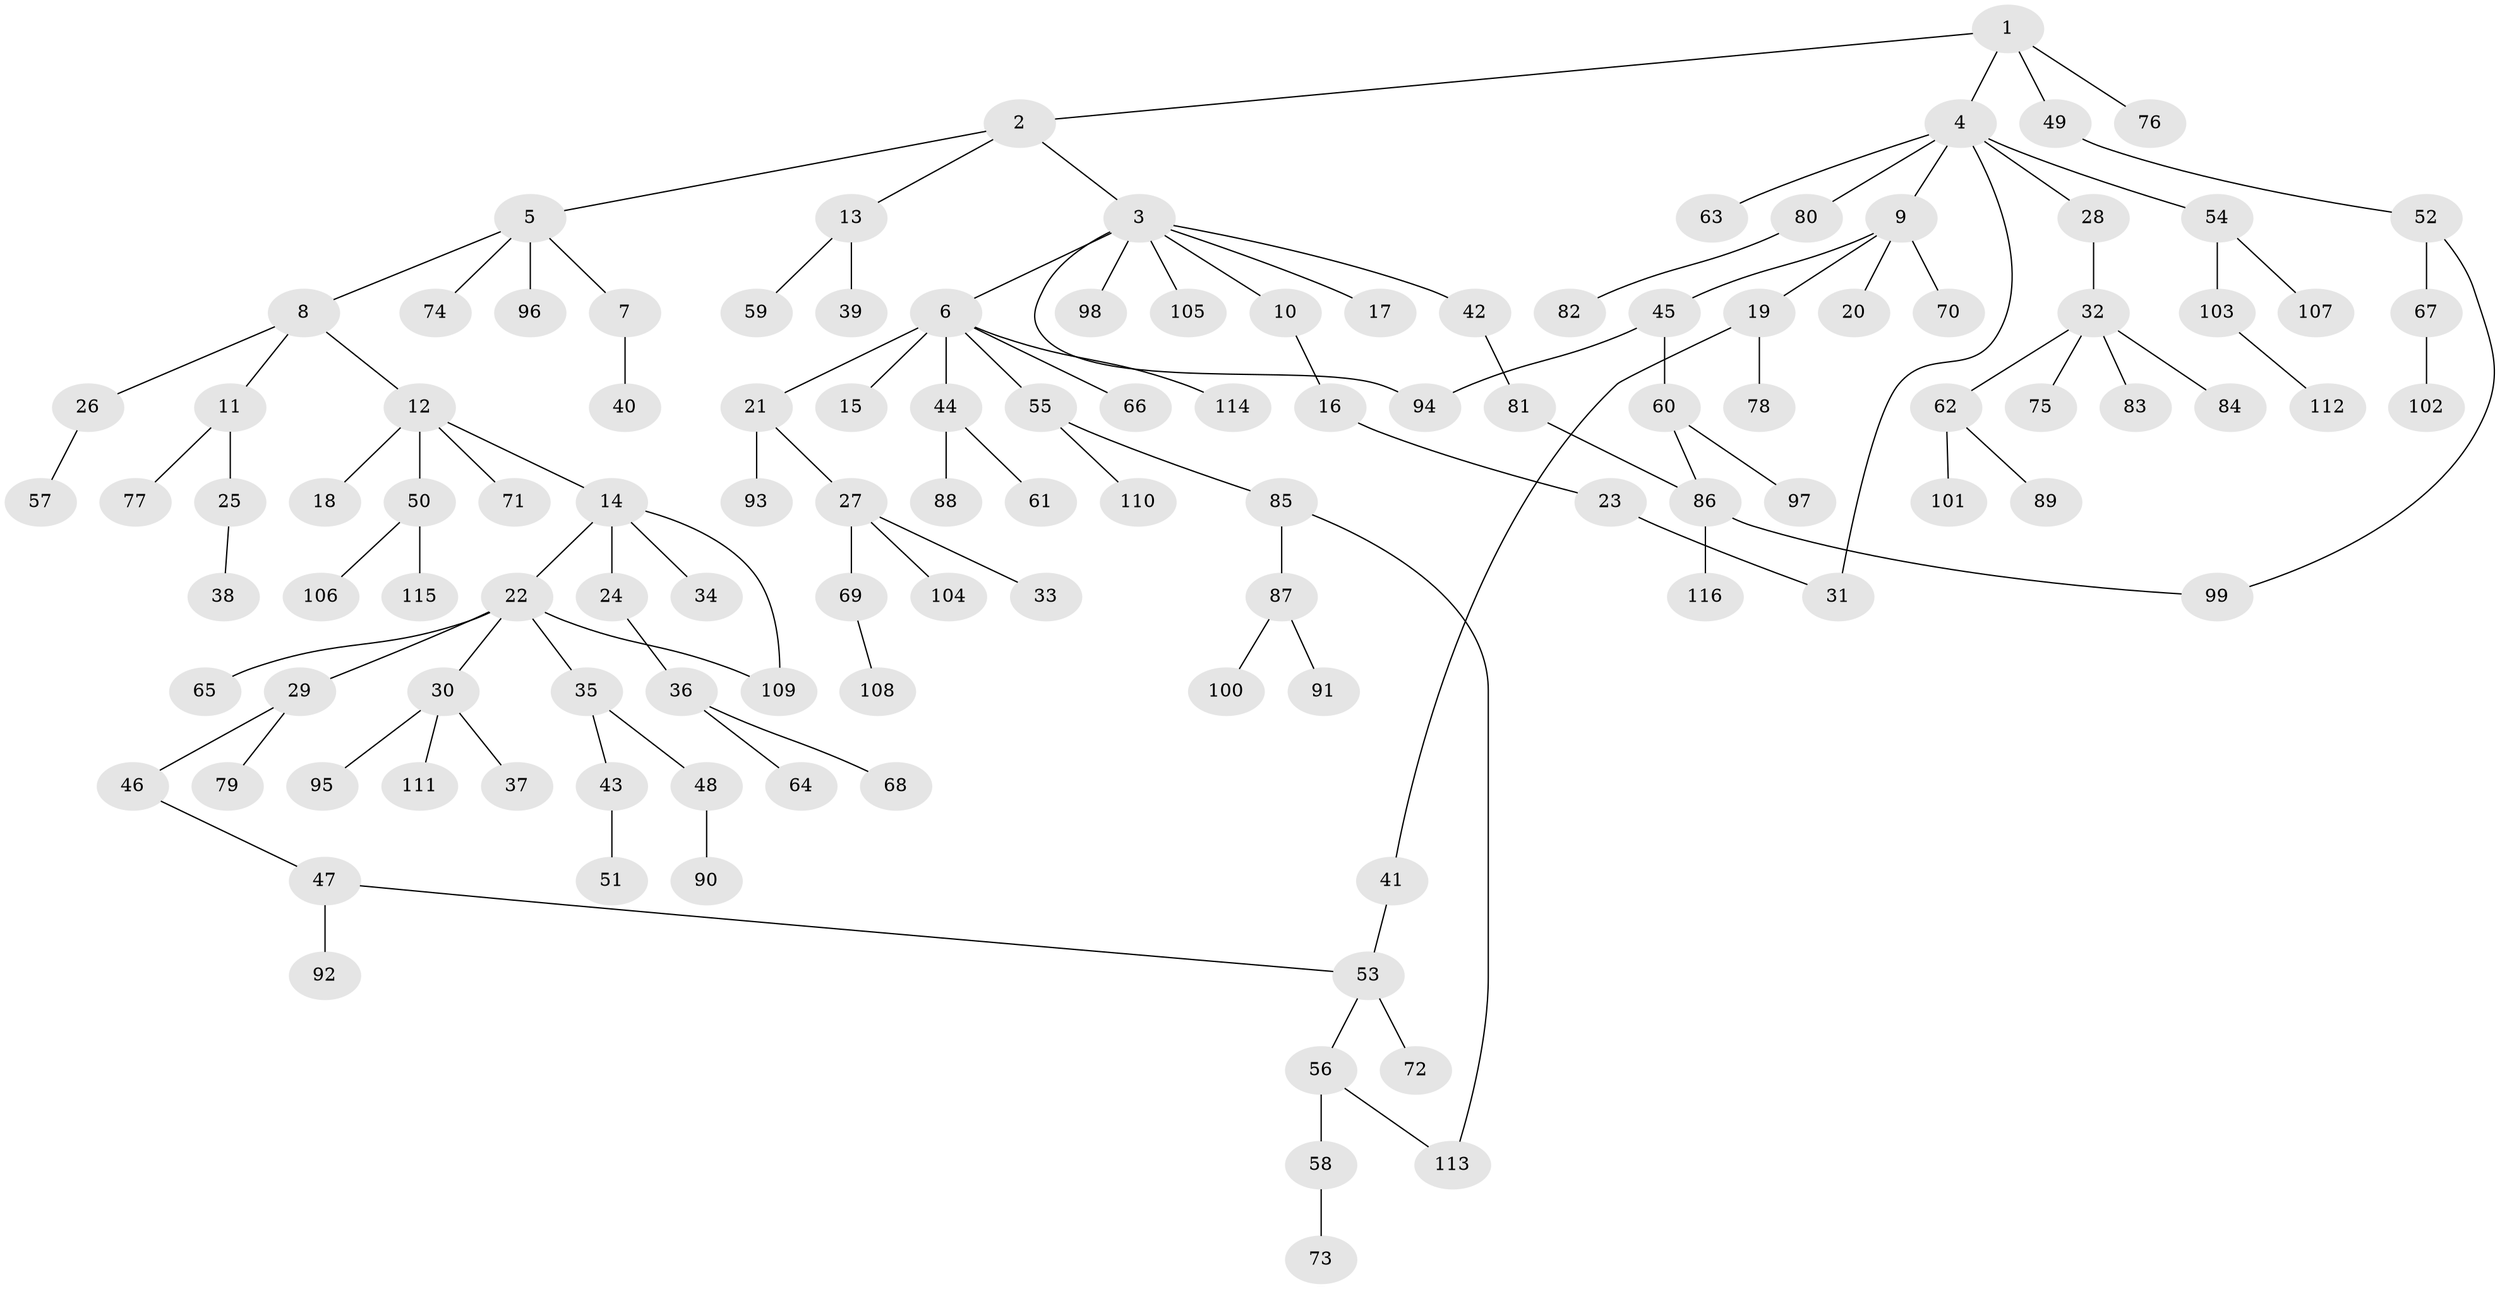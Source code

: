 // coarse degree distribution, {3: 0.14814814814814814, 5: 0.024691358024691357, 7: 0.037037037037037035, 6: 0.024691358024691357, 1: 0.5061728395061729, 4: 0.037037037037037035, 2: 0.20987654320987653, 8: 0.012345679012345678}
// Generated by graph-tools (version 1.1) at 2025/51/02/27/25 19:51:39]
// undirected, 116 vertices, 122 edges
graph export_dot {
graph [start="1"]
  node [color=gray90,style=filled];
  1;
  2;
  3;
  4;
  5;
  6;
  7;
  8;
  9;
  10;
  11;
  12;
  13;
  14;
  15;
  16;
  17;
  18;
  19;
  20;
  21;
  22;
  23;
  24;
  25;
  26;
  27;
  28;
  29;
  30;
  31;
  32;
  33;
  34;
  35;
  36;
  37;
  38;
  39;
  40;
  41;
  42;
  43;
  44;
  45;
  46;
  47;
  48;
  49;
  50;
  51;
  52;
  53;
  54;
  55;
  56;
  57;
  58;
  59;
  60;
  61;
  62;
  63;
  64;
  65;
  66;
  67;
  68;
  69;
  70;
  71;
  72;
  73;
  74;
  75;
  76;
  77;
  78;
  79;
  80;
  81;
  82;
  83;
  84;
  85;
  86;
  87;
  88;
  89;
  90;
  91;
  92;
  93;
  94;
  95;
  96;
  97;
  98;
  99;
  100;
  101;
  102;
  103;
  104;
  105;
  106;
  107;
  108;
  109;
  110;
  111;
  112;
  113;
  114;
  115;
  116;
  1 -- 2;
  1 -- 4;
  1 -- 49;
  1 -- 76;
  2 -- 3;
  2 -- 5;
  2 -- 13;
  3 -- 6;
  3 -- 10;
  3 -- 17;
  3 -- 42;
  3 -- 98;
  3 -- 105;
  3 -- 94;
  4 -- 9;
  4 -- 28;
  4 -- 31;
  4 -- 54;
  4 -- 63;
  4 -- 80;
  5 -- 7;
  5 -- 8;
  5 -- 74;
  5 -- 96;
  6 -- 15;
  6 -- 21;
  6 -- 44;
  6 -- 55;
  6 -- 66;
  6 -- 114;
  7 -- 40;
  8 -- 11;
  8 -- 12;
  8 -- 26;
  9 -- 19;
  9 -- 20;
  9 -- 45;
  9 -- 70;
  10 -- 16;
  11 -- 25;
  11 -- 77;
  12 -- 14;
  12 -- 18;
  12 -- 50;
  12 -- 71;
  13 -- 39;
  13 -- 59;
  14 -- 22;
  14 -- 24;
  14 -- 34;
  14 -- 109;
  16 -- 23;
  19 -- 41;
  19 -- 78;
  21 -- 27;
  21 -- 93;
  22 -- 29;
  22 -- 30;
  22 -- 35;
  22 -- 65;
  22 -- 109;
  23 -- 31;
  24 -- 36;
  25 -- 38;
  26 -- 57;
  27 -- 33;
  27 -- 69;
  27 -- 104;
  28 -- 32;
  29 -- 46;
  29 -- 79;
  30 -- 37;
  30 -- 95;
  30 -- 111;
  32 -- 62;
  32 -- 75;
  32 -- 83;
  32 -- 84;
  35 -- 43;
  35 -- 48;
  36 -- 64;
  36 -- 68;
  41 -- 53;
  42 -- 81;
  43 -- 51;
  44 -- 61;
  44 -- 88;
  45 -- 60;
  45 -- 94;
  46 -- 47;
  47 -- 53;
  47 -- 92;
  48 -- 90;
  49 -- 52;
  50 -- 106;
  50 -- 115;
  52 -- 67;
  52 -- 99;
  53 -- 56;
  53 -- 72;
  54 -- 103;
  54 -- 107;
  55 -- 85;
  55 -- 110;
  56 -- 58;
  56 -- 113;
  58 -- 73;
  60 -- 86;
  60 -- 97;
  62 -- 89;
  62 -- 101;
  67 -- 102;
  69 -- 108;
  80 -- 82;
  81 -- 86;
  85 -- 87;
  85 -- 113;
  86 -- 116;
  86 -- 99;
  87 -- 91;
  87 -- 100;
  103 -- 112;
}
